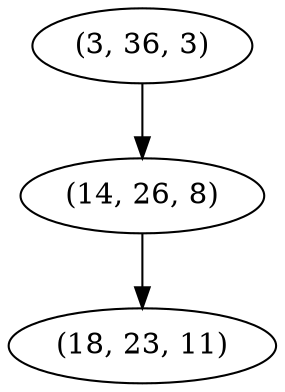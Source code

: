 digraph tree {
    "(3, 36, 3)";
    "(14, 26, 8)";
    "(18, 23, 11)";
    "(3, 36, 3)" -> "(14, 26, 8)";
    "(14, 26, 8)" -> "(18, 23, 11)";
}
